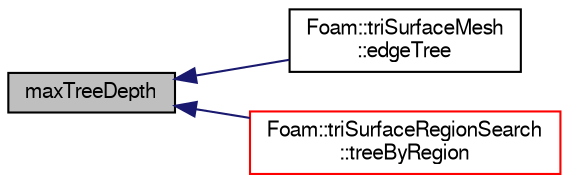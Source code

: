digraph "maxTreeDepth"
{
  bgcolor="transparent";
  edge [fontname="FreeSans",fontsize="10",labelfontname="FreeSans",labelfontsize="10"];
  node [fontname="FreeSans",fontsize="10",shape=record];
  rankdir="LR";
  Node237 [label="maxTreeDepth",height=0.2,width=0.4,color="black", fillcolor="grey75", style="filled", fontcolor="black"];
  Node237 -> Node238 [dir="back",color="midnightblue",fontsize="10",style="solid",fontname="FreeSans"];
  Node238 [label="Foam::triSurfaceMesh\l::edgeTree",height=0.2,width=0.4,color="black",URL="$a25258.html#a35b8d766fd06e5d629b382b37f071d47",tooltip="Demand driven construction of octree for boundary edges. "];
  Node237 -> Node239 [dir="back",color="midnightblue",fontsize="10",style="solid",fontname="FreeSans"];
  Node239 [label="Foam::triSurfaceRegionSearch\l::treeByRegion",height=0.2,width=0.4,color="red",URL="$a25526.html#ac3b5768cab9bb1f9664f225d85b1e7d9",tooltip="Demand driven construction of octree for each region. "];
}
